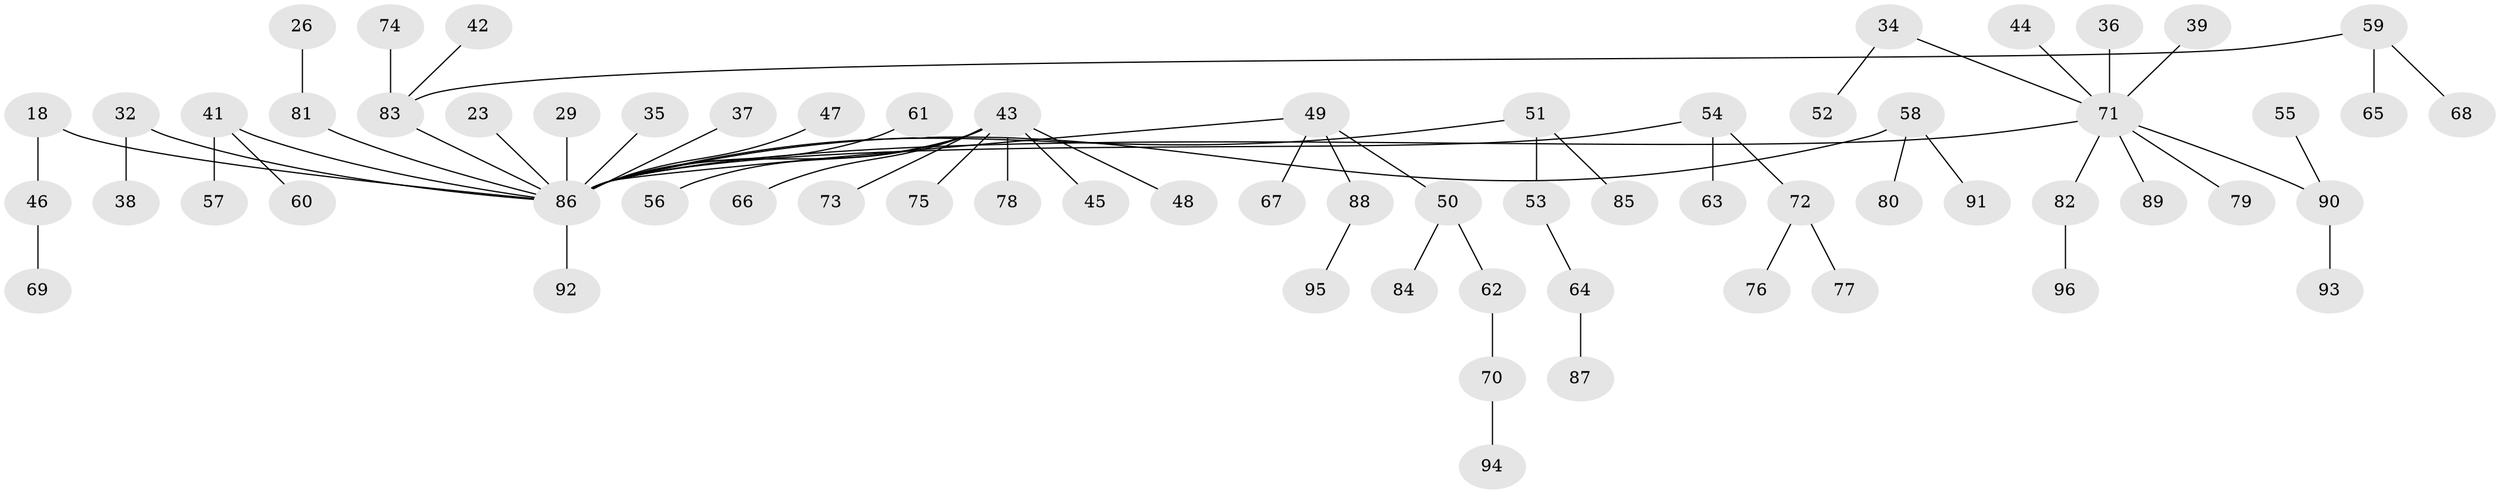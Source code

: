 // original degree distribution, {6: 0.041666666666666664, 2: 0.19791666666666666, 3: 0.17708333333333334, 5: 0.03125, 4: 0.03125, 1: 0.5208333333333334}
// Generated by graph-tools (version 1.1) at 2025/56/03/04/25 21:56:30]
// undirected, 67 vertices, 66 edges
graph export_dot {
graph [start="1"]
  node [color=gray90,style=filled];
  18;
  23;
  26;
  29;
  32 [super="+11"];
  34;
  35;
  36;
  37;
  38;
  39;
  41;
  42;
  43 [super="+12+21"];
  44;
  45;
  46;
  47;
  48;
  49 [super="+40"];
  50 [super="+22+28"];
  51 [super="+31"];
  52;
  53;
  54;
  55;
  56;
  57;
  58 [super="+24"];
  59;
  60;
  61;
  62;
  63;
  64;
  65;
  66;
  67;
  68;
  69;
  70;
  71 [super="+16+27"];
  72;
  73;
  74;
  75;
  76;
  77;
  78;
  79;
  80;
  81 [super="+7"];
  82;
  83 [super="+25"];
  84;
  85;
  86 [super="+4+9+20+33+14"];
  87;
  88;
  89;
  90 [super="+30"];
  91;
  92;
  93;
  94;
  95;
  96;
  18 -- 46;
  18 -- 86;
  23 -- 86;
  26 -- 81;
  29 -- 86;
  32 -- 38;
  32 -- 86;
  34 -- 52;
  34 -- 71;
  35 -- 86;
  36 -- 71;
  37 -- 86;
  39 -- 71;
  41 -- 57;
  41 -- 60;
  41 -- 86;
  42 -- 83;
  43 -- 56;
  43 -- 48;
  43 -- 86;
  43 -- 73;
  43 -- 75;
  43 -- 45;
  43 -- 66;
  43 -- 78;
  44 -- 71;
  46 -- 69;
  47 -- 86;
  49 -- 50;
  49 -- 67;
  49 -- 86;
  49 -- 88;
  50 -- 84;
  50 -- 62;
  51 -- 53;
  51 -- 85;
  51 -- 86;
  53 -- 64;
  54 -- 63;
  54 -- 72;
  54 -- 86;
  55 -- 90;
  58 -- 80;
  58 -- 91;
  58 -- 86;
  59 -- 65;
  59 -- 68;
  59 -- 83;
  61 -- 86;
  62 -- 70;
  64 -- 87;
  70 -- 94;
  71 -- 89;
  71 -- 79;
  71 -- 82;
  71 -- 86;
  71 -- 90;
  72 -- 76;
  72 -- 77;
  74 -- 83;
  81 -- 86;
  82 -- 96;
  83 -- 86;
  86 -- 92;
  88 -- 95;
  90 -- 93;
}
